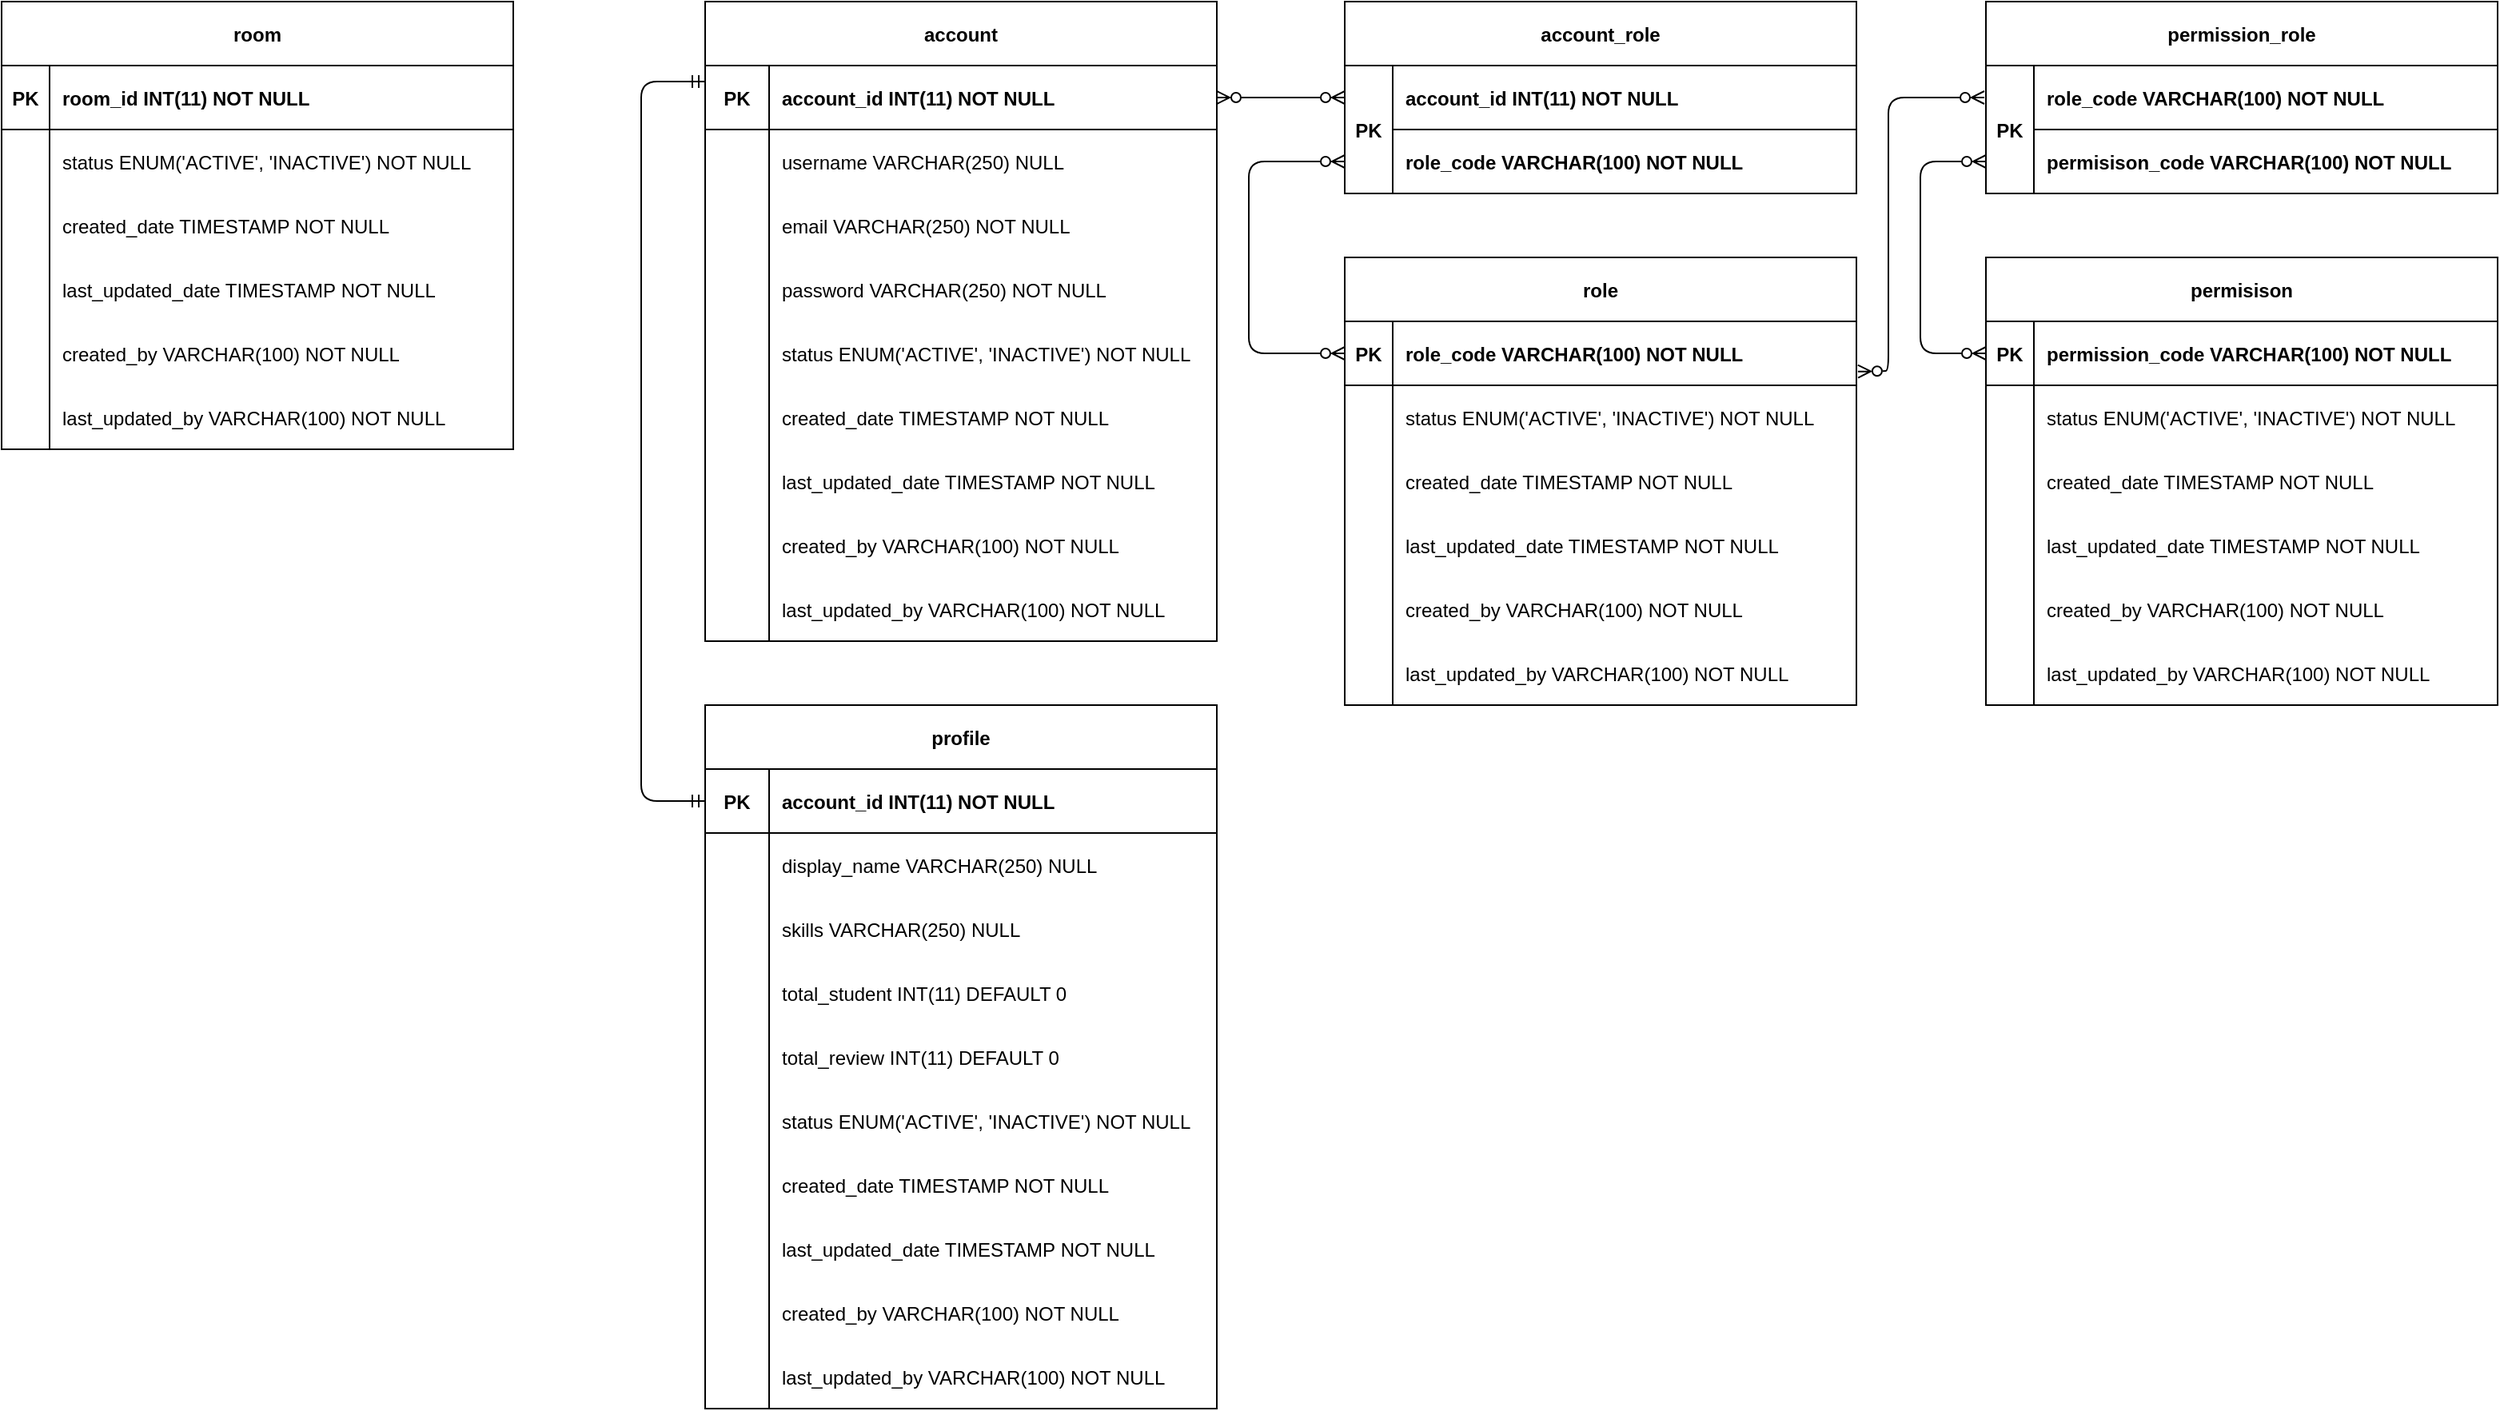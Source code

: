 <mxfile version="24.2.3" type="github">
  <diagram id="R2lEEEUBdFMjLlhIrx00" name="Page-1">
    <mxGraphModel dx="1651" dy="624" grid="1" gridSize="10" guides="1" tooltips="1" connect="1" arrows="1" fold="1" page="1" pageScale="1" pageWidth="827" pageHeight="1169" math="0" shadow="0" extFonts="Permanent Marker^https://fonts.googleapis.com/css?family=Permanent+Marker">
      <root>
        <mxCell id="0" />
        <mxCell id="1" parent="0" />
        <mxCell id="C-vyLk0tnHw3VtMMgP7b-2" value="role" style="shape=table;startSize=40;container=1;collapsible=1;childLayout=tableLayout;fixedRows=1;rowLines=0;fontStyle=1;align=center;resizeLast=1;" parent="1" vertex="1">
          <mxGeometry x="520" y="200" width="320" height="280" as="geometry" />
        </mxCell>
        <mxCell id="C-vyLk0tnHw3VtMMgP7b-3" value="" style="shape=partialRectangle;collapsible=0;dropTarget=0;pointerEvents=0;fillColor=none;points=[[0,0.5],[1,0.5]];portConstraint=eastwest;top=0;left=0;right=0;bottom=1;" parent="C-vyLk0tnHw3VtMMgP7b-2" vertex="1">
          <mxGeometry y="40" width="320" height="40" as="geometry" />
        </mxCell>
        <mxCell id="C-vyLk0tnHw3VtMMgP7b-4" value="PK" style="shape=partialRectangle;overflow=hidden;connectable=0;fillColor=none;top=0;left=0;bottom=0;right=0;fontStyle=1;" parent="C-vyLk0tnHw3VtMMgP7b-3" vertex="1">
          <mxGeometry width="30" height="40" as="geometry">
            <mxRectangle width="30" height="40" as="alternateBounds" />
          </mxGeometry>
        </mxCell>
        <mxCell id="C-vyLk0tnHw3VtMMgP7b-5" value="role_code VARCHAR(100) NOT NULL " style="shape=partialRectangle;overflow=hidden;connectable=0;fillColor=none;top=0;left=0;bottom=0;right=0;align=left;spacingLeft=6;fontStyle=1;" parent="C-vyLk0tnHw3VtMMgP7b-3" vertex="1">
          <mxGeometry x="30" width="290" height="40" as="geometry">
            <mxRectangle width="290" height="40" as="alternateBounds" />
          </mxGeometry>
        </mxCell>
        <mxCell id="omJrnw-WzWxWsnhf1Q-1-217" value="" style="shape=partialRectangle;collapsible=0;dropTarget=0;pointerEvents=0;fillColor=none;points=[[0,0.5],[1,0.5]];portConstraint=eastwest;top=0;left=0;right=0;bottom=0;" vertex="1" parent="C-vyLk0tnHw3VtMMgP7b-2">
          <mxGeometry y="80" width="320" height="40" as="geometry" />
        </mxCell>
        <mxCell id="omJrnw-WzWxWsnhf1Q-1-218" value="" style="shape=partialRectangle;overflow=hidden;connectable=0;fillColor=none;top=0;left=0;bottom=0;right=0;" vertex="1" parent="omJrnw-WzWxWsnhf1Q-1-217">
          <mxGeometry width="30" height="40" as="geometry">
            <mxRectangle width="30" height="40" as="alternateBounds" />
          </mxGeometry>
        </mxCell>
        <mxCell id="omJrnw-WzWxWsnhf1Q-1-219" value="status ENUM(&#39;ACTIVE&#39;, &#39;INACTIVE&#39;) NOT NULL" style="shape=partialRectangle;overflow=hidden;connectable=0;fillColor=none;top=0;left=0;bottom=0;right=0;align=left;spacingLeft=6;" vertex="1" parent="omJrnw-WzWxWsnhf1Q-1-217">
          <mxGeometry x="30" width="290" height="40" as="geometry">
            <mxRectangle width="290" height="40" as="alternateBounds" />
          </mxGeometry>
        </mxCell>
        <mxCell id="eaA5NtDQgevB4pogSYo6-16" value="" style="shape=partialRectangle;collapsible=0;dropTarget=0;pointerEvents=0;fillColor=none;points=[[0,0.5],[1,0.5]];portConstraint=eastwest;top=0;left=0;right=0;bottom=0;" vertex="1" parent="C-vyLk0tnHw3VtMMgP7b-2">
          <mxGeometry y="120" width="320" height="40" as="geometry" />
        </mxCell>
        <mxCell id="eaA5NtDQgevB4pogSYo6-17" value="" style="shape=partialRectangle;overflow=hidden;connectable=0;fillColor=none;top=0;left=0;bottom=0;right=0;" vertex="1" parent="eaA5NtDQgevB4pogSYo6-16">
          <mxGeometry width="30" height="40" as="geometry">
            <mxRectangle width="30" height="40" as="alternateBounds" />
          </mxGeometry>
        </mxCell>
        <mxCell id="eaA5NtDQgevB4pogSYo6-18" value="created_date TIMESTAMP NOT NULL" style="shape=partialRectangle;overflow=hidden;connectable=0;fillColor=none;top=0;left=0;bottom=0;right=0;align=left;spacingLeft=6;" vertex="1" parent="eaA5NtDQgevB4pogSYo6-16">
          <mxGeometry x="30" width="290" height="40" as="geometry">
            <mxRectangle width="290" height="40" as="alternateBounds" />
          </mxGeometry>
        </mxCell>
        <mxCell id="eaA5NtDQgevB4pogSYo6-19" value="" style="shape=partialRectangle;collapsible=0;dropTarget=0;pointerEvents=0;fillColor=none;points=[[0,0.5],[1,0.5]];portConstraint=eastwest;top=0;left=0;right=0;bottom=0;" vertex="1" parent="C-vyLk0tnHw3VtMMgP7b-2">
          <mxGeometry y="160" width="320" height="40" as="geometry" />
        </mxCell>
        <mxCell id="eaA5NtDQgevB4pogSYo6-20" value="" style="shape=partialRectangle;overflow=hidden;connectable=0;fillColor=none;top=0;left=0;bottom=0;right=0;" vertex="1" parent="eaA5NtDQgevB4pogSYo6-19">
          <mxGeometry width="30" height="40" as="geometry">
            <mxRectangle width="30" height="40" as="alternateBounds" />
          </mxGeometry>
        </mxCell>
        <mxCell id="eaA5NtDQgevB4pogSYo6-21" value="last_updated_date TIMESTAMP NOT NULL" style="shape=partialRectangle;overflow=hidden;connectable=0;fillColor=none;top=0;left=0;bottom=0;right=0;align=left;spacingLeft=6;" vertex="1" parent="eaA5NtDQgevB4pogSYo6-19">
          <mxGeometry x="30" width="290" height="40" as="geometry">
            <mxRectangle width="290" height="40" as="alternateBounds" />
          </mxGeometry>
        </mxCell>
        <mxCell id="eaA5NtDQgevB4pogSYo6-22" value="" style="shape=partialRectangle;collapsible=0;dropTarget=0;pointerEvents=0;fillColor=none;points=[[0,0.5],[1,0.5]];portConstraint=eastwest;top=0;left=0;right=0;bottom=0;" vertex="1" parent="C-vyLk0tnHw3VtMMgP7b-2">
          <mxGeometry y="200" width="320" height="40" as="geometry" />
        </mxCell>
        <mxCell id="eaA5NtDQgevB4pogSYo6-23" value="" style="shape=partialRectangle;overflow=hidden;connectable=0;fillColor=none;top=0;left=0;bottom=0;right=0;" vertex="1" parent="eaA5NtDQgevB4pogSYo6-22">
          <mxGeometry width="30" height="40" as="geometry">
            <mxRectangle width="30" height="40" as="alternateBounds" />
          </mxGeometry>
        </mxCell>
        <mxCell id="eaA5NtDQgevB4pogSYo6-24" value="created_by VARCHAR(100) NOT NULL" style="shape=partialRectangle;overflow=hidden;connectable=0;fillColor=none;top=0;left=0;bottom=0;right=0;align=left;spacingLeft=6;" vertex="1" parent="eaA5NtDQgevB4pogSYo6-22">
          <mxGeometry x="30" width="290" height="40" as="geometry">
            <mxRectangle width="290" height="40" as="alternateBounds" />
          </mxGeometry>
        </mxCell>
        <mxCell id="eaA5NtDQgevB4pogSYo6-41" value="" style="shape=partialRectangle;collapsible=0;dropTarget=0;pointerEvents=0;fillColor=none;points=[[0,0.5],[1,0.5]];portConstraint=eastwest;top=0;left=0;right=0;bottom=0;" vertex="1" parent="C-vyLk0tnHw3VtMMgP7b-2">
          <mxGeometry y="240" width="320" height="40" as="geometry" />
        </mxCell>
        <mxCell id="eaA5NtDQgevB4pogSYo6-42" value="" style="shape=partialRectangle;overflow=hidden;connectable=0;fillColor=none;top=0;left=0;bottom=0;right=0;" vertex="1" parent="eaA5NtDQgevB4pogSYo6-41">
          <mxGeometry width="30" height="40" as="geometry">
            <mxRectangle width="30" height="40" as="alternateBounds" />
          </mxGeometry>
        </mxCell>
        <mxCell id="eaA5NtDQgevB4pogSYo6-43" value="last_updated_by VARCHAR(100) NOT NULL" style="shape=partialRectangle;overflow=hidden;connectable=0;fillColor=none;top=0;left=0;bottom=0;right=0;align=left;spacingLeft=6;" vertex="1" parent="eaA5NtDQgevB4pogSYo6-41">
          <mxGeometry x="30" width="290" height="40" as="geometry">
            <mxRectangle width="290" height="40" as="alternateBounds" />
          </mxGeometry>
        </mxCell>
        <mxCell id="C-vyLk0tnHw3VtMMgP7b-13" value="account_role" style="shape=table;startSize=40;container=1;collapsible=1;childLayout=tableLayout;fixedRows=1;rowLines=0;fontStyle=1;align=center;resizeLast=1;strokeWidth=1;" parent="1" vertex="1">
          <mxGeometry x="520" y="40" width="320" height="120" as="geometry" />
        </mxCell>
        <mxCell id="C-vyLk0tnHw3VtMMgP7b-14" value="" style="shape=partialRectangle;collapsible=0;dropTarget=0;pointerEvents=0;fillColor=none;points=[[0,0.5],[1,0.5]];portConstraint=eastwest;top=0;left=0;right=0;bottom=1;" parent="C-vyLk0tnHw3VtMMgP7b-13" vertex="1">
          <mxGeometry y="40" width="320" height="40" as="geometry" />
        </mxCell>
        <mxCell id="C-vyLk0tnHw3VtMMgP7b-15" value="PK" style="shape=partialRectangle;overflow=hidden;connectable=0;fillColor=default;top=1;left=1;bottom=1;right=1;fontStyle=1;rowspan=2;colspan=1;container=1;" parent="C-vyLk0tnHw3VtMMgP7b-14" vertex="1">
          <mxGeometry width="30" height="80" as="geometry">
            <mxRectangle width="30" height="40" as="alternateBounds" />
          </mxGeometry>
        </mxCell>
        <mxCell id="C-vyLk0tnHw3VtMMgP7b-16" value="account_id INT(11) NOT NULL " style="shape=partialRectangle;overflow=hidden;connectable=0;fillColor=none;top=0;left=0;bottom=0;right=0;align=left;spacingLeft=6;fontStyle=1;" parent="C-vyLk0tnHw3VtMMgP7b-14" vertex="1">
          <mxGeometry x="30" width="290" height="40" as="geometry">
            <mxRectangle width="290" height="40" as="alternateBounds" />
          </mxGeometry>
        </mxCell>
        <mxCell id="omJrnw-WzWxWsnhf1Q-1-7" value="" style="shape=partialRectangle;collapsible=0;dropTarget=0;pointerEvents=0;fillColor=none;points=[[0,0.5],[1,0.5]];portConstraint=eastwest;top=0;left=0;right=0;bottom=1;" vertex="1" parent="C-vyLk0tnHw3VtMMgP7b-13">
          <mxGeometry y="80" width="320" height="40" as="geometry" />
        </mxCell>
        <mxCell id="omJrnw-WzWxWsnhf1Q-1-8" value="PK" style="shape=partialRectangle;overflow=hidden;connectable=0;fillColor=none;top=0;left=0;bottom=0;right=0;fontStyle=1;strokeWidth=1;strokeColor=default;" vertex="1" visible="0" parent="omJrnw-WzWxWsnhf1Q-1-7">
          <mxGeometry width="30" height="40" as="geometry">
            <mxRectangle width="30" height="40" as="alternateBounds" />
          </mxGeometry>
        </mxCell>
        <mxCell id="omJrnw-WzWxWsnhf1Q-1-9" value="role_code VARCHAR(100) NOT NULL" style="shape=partialRectangle;overflow=hidden;connectable=0;fillColor=none;top=0;left=0;bottom=0;right=0;align=left;spacingLeft=6;fontStyle=1;" vertex="1" parent="omJrnw-WzWxWsnhf1Q-1-7">
          <mxGeometry x="30" width="290" height="40" as="geometry">
            <mxRectangle width="290" height="40" as="alternateBounds" />
          </mxGeometry>
        </mxCell>
        <mxCell id="C-vyLk0tnHw3VtMMgP7b-23" value="account" style="shape=table;startSize=40;container=1;collapsible=1;childLayout=tableLayout;fixedRows=1;rowLines=0;fontStyle=1;align=center;resizeLast=1;" parent="1" vertex="1">
          <mxGeometry x="120" y="40" width="320" height="400" as="geometry" />
        </mxCell>
        <mxCell id="C-vyLk0tnHw3VtMMgP7b-24" value="" style="shape=partialRectangle;collapsible=0;dropTarget=0;pointerEvents=0;fillColor=none;points=[[0,0.5],[1,0.5]];portConstraint=eastwest;top=0;left=0;right=0;bottom=1;" parent="C-vyLk0tnHw3VtMMgP7b-23" vertex="1">
          <mxGeometry y="40" width="320" height="40" as="geometry" />
        </mxCell>
        <mxCell id="C-vyLk0tnHw3VtMMgP7b-25" value="PK" style="shape=partialRectangle;overflow=hidden;connectable=0;fillColor=none;top=0;left=0;bottom=0;right=0;fontStyle=1;" parent="C-vyLk0tnHw3VtMMgP7b-24" vertex="1">
          <mxGeometry width="40" height="40" as="geometry">
            <mxRectangle width="40" height="40" as="alternateBounds" />
          </mxGeometry>
        </mxCell>
        <mxCell id="C-vyLk0tnHw3VtMMgP7b-26" value="account_id INT(11) NOT NULL " style="shape=partialRectangle;overflow=hidden;connectable=0;fillColor=none;top=0;left=0;bottom=0;right=0;align=left;spacingLeft=6;fontStyle=1;" parent="C-vyLk0tnHw3VtMMgP7b-24" vertex="1">
          <mxGeometry x="40" width="280" height="40" as="geometry">
            <mxRectangle width="280" height="40" as="alternateBounds" />
          </mxGeometry>
        </mxCell>
        <mxCell id="C-vyLk0tnHw3VtMMgP7b-27" value="" style="shape=partialRectangle;collapsible=0;dropTarget=0;pointerEvents=0;fillColor=none;points=[[0,0.5],[1,0.5]];portConstraint=eastwest;top=0;left=0;right=0;bottom=0;" parent="C-vyLk0tnHw3VtMMgP7b-23" vertex="1">
          <mxGeometry y="80" width="320" height="40" as="geometry" />
        </mxCell>
        <mxCell id="C-vyLk0tnHw3VtMMgP7b-28" value="" style="shape=partialRectangle;overflow=hidden;connectable=0;fillColor=none;top=0;left=0;bottom=0;right=0;" parent="C-vyLk0tnHw3VtMMgP7b-27" vertex="1">
          <mxGeometry width="40" height="40" as="geometry">
            <mxRectangle width="40" height="40" as="alternateBounds" />
          </mxGeometry>
        </mxCell>
        <mxCell id="C-vyLk0tnHw3VtMMgP7b-29" value="username VARCHAR(250) NULL" style="shape=partialRectangle;overflow=hidden;connectable=0;fillColor=none;top=0;left=0;bottom=0;right=0;align=left;spacingLeft=6;" parent="C-vyLk0tnHw3VtMMgP7b-27" vertex="1">
          <mxGeometry x="40" width="280" height="40" as="geometry">
            <mxRectangle width="280" height="40" as="alternateBounds" />
          </mxGeometry>
        </mxCell>
        <mxCell id="YJ6gxBUHmD1w-bRFgM9Q-6" value="" style="shape=partialRectangle;collapsible=0;dropTarget=0;pointerEvents=0;fillColor=none;points=[[0,0.5],[1,0.5]];portConstraint=eastwest;top=0;left=0;right=0;bottom=0;" parent="C-vyLk0tnHw3VtMMgP7b-23" vertex="1">
          <mxGeometry y="120" width="320" height="40" as="geometry" />
        </mxCell>
        <mxCell id="YJ6gxBUHmD1w-bRFgM9Q-7" value="" style="shape=partialRectangle;overflow=hidden;connectable=0;fillColor=none;top=0;left=0;bottom=0;right=0;" parent="YJ6gxBUHmD1w-bRFgM9Q-6" vertex="1">
          <mxGeometry width="40" height="40" as="geometry">
            <mxRectangle width="40" height="40" as="alternateBounds" />
          </mxGeometry>
        </mxCell>
        <mxCell id="YJ6gxBUHmD1w-bRFgM9Q-8" value="email VARCHAR(250) NOT NULL" style="shape=partialRectangle;overflow=hidden;connectable=0;fillColor=none;top=0;left=0;bottom=0;right=0;align=left;spacingLeft=6;" parent="YJ6gxBUHmD1w-bRFgM9Q-6" vertex="1">
          <mxGeometry x="40" width="280" height="40" as="geometry">
            <mxRectangle width="280" height="40" as="alternateBounds" />
          </mxGeometry>
        </mxCell>
        <mxCell id="YJ6gxBUHmD1w-bRFgM9Q-22" value="" style="shape=partialRectangle;collapsible=0;dropTarget=0;pointerEvents=0;fillColor=none;points=[[0,0.5],[1,0.5]];portConstraint=eastwest;top=0;left=0;right=0;bottom=0;" parent="C-vyLk0tnHw3VtMMgP7b-23" vertex="1">
          <mxGeometry y="160" width="320" height="40" as="geometry" />
        </mxCell>
        <mxCell id="YJ6gxBUHmD1w-bRFgM9Q-23" value="" style="shape=partialRectangle;overflow=hidden;connectable=0;fillColor=none;top=0;left=0;bottom=0;right=0;" parent="YJ6gxBUHmD1w-bRFgM9Q-22" vertex="1">
          <mxGeometry width="40" height="40" as="geometry">
            <mxRectangle width="40" height="40" as="alternateBounds" />
          </mxGeometry>
        </mxCell>
        <mxCell id="YJ6gxBUHmD1w-bRFgM9Q-24" value="password VARCHAR(250) NOT NULL" style="shape=partialRectangle;overflow=hidden;connectable=0;fillColor=none;top=0;left=0;bottom=0;right=0;align=left;spacingLeft=6;" parent="YJ6gxBUHmD1w-bRFgM9Q-22" vertex="1">
          <mxGeometry x="40" width="280" height="40" as="geometry">
            <mxRectangle width="280" height="40" as="alternateBounds" />
          </mxGeometry>
        </mxCell>
        <mxCell id="omJrnw-WzWxWsnhf1Q-1-180" value="" style="shape=partialRectangle;collapsible=0;dropTarget=0;pointerEvents=0;fillColor=none;points=[[0,0.5],[1,0.5]];portConstraint=eastwest;top=0;left=0;right=0;bottom=0;" vertex="1" parent="C-vyLk0tnHw3VtMMgP7b-23">
          <mxGeometry y="200" width="320" height="40" as="geometry" />
        </mxCell>
        <mxCell id="omJrnw-WzWxWsnhf1Q-1-181" value="" style="shape=partialRectangle;overflow=hidden;connectable=0;fillColor=none;top=0;left=0;bottom=0;right=0;" vertex="1" parent="omJrnw-WzWxWsnhf1Q-1-180">
          <mxGeometry width="40" height="40" as="geometry">
            <mxRectangle width="40" height="40" as="alternateBounds" />
          </mxGeometry>
        </mxCell>
        <mxCell id="omJrnw-WzWxWsnhf1Q-1-182" value="status ENUM(&#39;ACTIVE&#39;, &#39;INACTIVE&#39;) NOT NULL" style="shape=partialRectangle;overflow=hidden;connectable=0;fillColor=none;top=0;left=0;bottom=0;right=0;align=left;spacingLeft=6;" vertex="1" parent="omJrnw-WzWxWsnhf1Q-1-180">
          <mxGeometry x="40" width="280" height="40" as="geometry">
            <mxRectangle width="280" height="40" as="alternateBounds" />
          </mxGeometry>
        </mxCell>
        <mxCell id="omJrnw-WzWxWsnhf1Q-1-157" value="" style="shape=partialRectangle;collapsible=0;dropTarget=0;pointerEvents=0;fillColor=none;points=[[0,0.5],[1,0.5]];portConstraint=eastwest;top=0;left=0;right=0;bottom=0;" vertex="1" parent="C-vyLk0tnHw3VtMMgP7b-23">
          <mxGeometry y="240" width="320" height="40" as="geometry" />
        </mxCell>
        <mxCell id="omJrnw-WzWxWsnhf1Q-1-158" value="" style="shape=partialRectangle;overflow=hidden;connectable=0;fillColor=none;top=0;left=0;bottom=0;right=0;" vertex="1" parent="omJrnw-WzWxWsnhf1Q-1-157">
          <mxGeometry width="40" height="40" as="geometry">
            <mxRectangle width="40" height="40" as="alternateBounds" />
          </mxGeometry>
        </mxCell>
        <mxCell id="omJrnw-WzWxWsnhf1Q-1-159" value="created_date TIMESTAMP NOT NULL" style="shape=partialRectangle;overflow=hidden;connectable=0;fillColor=none;top=0;left=0;bottom=0;right=0;align=left;spacingLeft=6;" vertex="1" parent="omJrnw-WzWxWsnhf1Q-1-157">
          <mxGeometry x="40" width="280" height="40" as="geometry">
            <mxRectangle width="280" height="40" as="alternateBounds" />
          </mxGeometry>
        </mxCell>
        <mxCell id="eaA5NtDQgevB4pogSYo6-44" value="" style="shape=partialRectangle;collapsible=0;dropTarget=0;pointerEvents=0;fillColor=none;points=[[0,0.5],[1,0.5]];portConstraint=eastwest;top=0;left=0;right=0;bottom=0;" vertex="1" parent="C-vyLk0tnHw3VtMMgP7b-23">
          <mxGeometry y="280" width="320" height="40" as="geometry" />
        </mxCell>
        <mxCell id="eaA5NtDQgevB4pogSYo6-45" value="" style="shape=partialRectangle;overflow=hidden;connectable=0;fillColor=none;top=0;left=0;bottom=0;right=0;" vertex="1" parent="eaA5NtDQgevB4pogSYo6-44">
          <mxGeometry width="40" height="40" as="geometry">
            <mxRectangle width="40" height="40" as="alternateBounds" />
          </mxGeometry>
        </mxCell>
        <mxCell id="eaA5NtDQgevB4pogSYo6-46" value="last_updated_date TIMESTAMP NOT NULL" style="shape=partialRectangle;overflow=hidden;connectable=0;fillColor=none;top=0;left=0;bottom=0;right=0;align=left;spacingLeft=6;" vertex="1" parent="eaA5NtDQgevB4pogSYo6-44">
          <mxGeometry x="40" width="280" height="40" as="geometry">
            <mxRectangle width="280" height="40" as="alternateBounds" />
          </mxGeometry>
        </mxCell>
        <mxCell id="omJrnw-WzWxWsnhf1Q-1-1" value="" style="shape=partialRectangle;collapsible=0;dropTarget=0;pointerEvents=0;fillColor=none;points=[[0,0.5],[1,0.5]];portConstraint=eastwest;top=0;left=0;right=0;bottom=0;" vertex="1" parent="C-vyLk0tnHw3VtMMgP7b-23">
          <mxGeometry y="320" width="320" height="40" as="geometry" />
        </mxCell>
        <mxCell id="omJrnw-WzWxWsnhf1Q-1-2" value="" style="shape=partialRectangle;overflow=hidden;connectable=0;fillColor=none;top=0;left=0;bottom=0;right=0;" vertex="1" parent="omJrnw-WzWxWsnhf1Q-1-1">
          <mxGeometry width="40" height="40" as="geometry">
            <mxRectangle width="40" height="40" as="alternateBounds" />
          </mxGeometry>
        </mxCell>
        <mxCell id="omJrnw-WzWxWsnhf1Q-1-3" value="created_by VARCHAR(100) NOT NULL" style="shape=partialRectangle;overflow=hidden;connectable=0;fillColor=none;top=0;left=0;bottom=0;right=0;align=left;spacingLeft=6;" vertex="1" parent="omJrnw-WzWxWsnhf1Q-1-1">
          <mxGeometry x="40" width="280" height="40" as="geometry">
            <mxRectangle width="280" height="40" as="alternateBounds" />
          </mxGeometry>
        </mxCell>
        <mxCell id="omJrnw-WzWxWsnhf1Q-1-4" value="" style="shape=partialRectangle;collapsible=0;dropTarget=0;pointerEvents=0;fillColor=none;points=[[0,0.5],[1,0.5]];portConstraint=eastwest;top=0;left=0;right=0;bottom=0;" vertex="1" parent="C-vyLk0tnHw3VtMMgP7b-23">
          <mxGeometry y="360" width="320" height="40" as="geometry" />
        </mxCell>
        <mxCell id="omJrnw-WzWxWsnhf1Q-1-5" value="" style="shape=partialRectangle;overflow=hidden;connectable=0;fillColor=none;top=0;left=0;bottom=0;right=0;" vertex="1" parent="omJrnw-WzWxWsnhf1Q-1-4">
          <mxGeometry width="40" height="40" as="geometry">
            <mxRectangle width="40" height="40" as="alternateBounds" />
          </mxGeometry>
        </mxCell>
        <mxCell id="omJrnw-WzWxWsnhf1Q-1-6" value="last_updated_by VARCHAR(100) NOT NULL" style="shape=partialRectangle;overflow=hidden;connectable=0;fillColor=none;top=0;left=0;bottom=0;right=0;align=left;spacingLeft=6;" vertex="1" parent="omJrnw-WzWxWsnhf1Q-1-4">
          <mxGeometry x="40" width="280" height="40" as="geometry">
            <mxRectangle width="280" height="40" as="alternateBounds" />
          </mxGeometry>
        </mxCell>
        <mxCell id="omJrnw-WzWxWsnhf1Q-1-20" value="" style="endArrow=ERzeroToMany;startArrow=ERzeroToMany;html=1;rounded=1;strokeWidth=1;edgeStyle=elbowEdgeStyle;curved=0;endFill=0;startFill=0;exitX=0;exitY=0.5;exitDx=0;exitDy=0;entryX=0;entryY=0.5;entryDx=0;entryDy=0;" edge="1" parent="1" source="omJrnw-WzWxWsnhf1Q-1-7" target="C-vyLk0tnHw3VtMMgP7b-3">
          <mxGeometry width="50" height="50" relative="1" as="geometry">
            <mxPoint x="510" y="140" as="sourcePoint" />
            <mxPoint x="520" y="301.75" as="targetPoint" />
            <Array as="points">
              <mxPoint x="460" y="280" />
              <mxPoint x="460" y="280" />
              <mxPoint x="460" y="31.75" />
            </Array>
          </mxGeometry>
        </mxCell>
        <mxCell id="omJrnw-WzWxWsnhf1Q-1-38" value="permisison" style="shape=table;startSize=40;container=1;collapsible=1;childLayout=tableLayout;fixedRows=1;rowLines=0;fontStyle=1;align=center;resizeLast=1;" vertex="1" parent="1">
          <mxGeometry x="921" y="200" width="320" height="280" as="geometry" />
        </mxCell>
        <mxCell id="omJrnw-WzWxWsnhf1Q-1-39" value="" style="shape=partialRectangle;collapsible=0;dropTarget=0;pointerEvents=0;fillColor=none;points=[[0,0.5],[1,0.5]];portConstraint=eastwest;top=0;left=0;right=0;bottom=1;" vertex="1" parent="omJrnw-WzWxWsnhf1Q-1-38">
          <mxGeometry y="40" width="320" height="40" as="geometry" />
        </mxCell>
        <mxCell id="omJrnw-WzWxWsnhf1Q-1-40" value="PK" style="shape=partialRectangle;overflow=hidden;connectable=0;fillColor=none;top=0;left=0;bottom=0;right=0;fontStyle=1;" vertex="1" parent="omJrnw-WzWxWsnhf1Q-1-39">
          <mxGeometry width="30" height="40" as="geometry">
            <mxRectangle width="30" height="40" as="alternateBounds" />
          </mxGeometry>
        </mxCell>
        <mxCell id="omJrnw-WzWxWsnhf1Q-1-41" value="permission_code VARCHAR(100) NOT NULL " style="shape=partialRectangle;overflow=hidden;connectable=0;fillColor=none;top=0;left=0;bottom=0;right=0;align=left;spacingLeft=6;fontStyle=1;" vertex="1" parent="omJrnw-WzWxWsnhf1Q-1-39">
          <mxGeometry x="30" width="290" height="40" as="geometry">
            <mxRectangle width="290" height="40" as="alternateBounds" />
          </mxGeometry>
        </mxCell>
        <mxCell id="omJrnw-WzWxWsnhf1Q-1-220" value="" style="shape=partialRectangle;collapsible=0;dropTarget=0;pointerEvents=0;fillColor=none;points=[[0,0.5],[1,0.5]];portConstraint=eastwest;top=0;left=0;right=0;bottom=0;" vertex="1" parent="omJrnw-WzWxWsnhf1Q-1-38">
          <mxGeometry y="80" width="320" height="40" as="geometry" />
        </mxCell>
        <mxCell id="omJrnw-WzWxWsnhf1Q-1-221" value="" style="shape=partialRectangle;overflow=hidden;connectable=0;fillColor=none;top=0;left=0;bottom=0;right=0;" vertex="1" parent="omJrnw-WzWxWsnhf1Q-1-220">
          <mxGeometry width="30" height="40" as="geometry">
            <mxRectangle width="30" height="40" as="alternateBounds" />
          </mxGeometry>
        </mxCell>
        <mxCell id="omJrnw-WzWxWsnhf1Q-1-222" value="status ENUM(&#39;ACTIVE&#39;, &#39;INACTIVE&#39;) NOT NULL" style="shape=partialRectangle;overflow=hidden;connectable=0;fillColor=none;top=0;left=0;bottom=0;right=0;align=left;spacingLeft=6;" vertex="1" parent="omJrnw-WzWxWsnhf1Q-1-220">
          <mxGeometry x="30" width="290" height="40" as="geometry">
            <mxRectangle width="290" height="40" as="alternateBounds" />
          </mxGeometry>
        </mxCell>
        <mxCell id="omJrnw-WzWxWsnhf1Q-1-45" value="" style="shape=partialRectangle;collapsible=0;dropTarget=0;pointerEvents=0;fillColor=none;points=[[0,0.5],[1,0.5]];portConstraint=eastwest;top=0;left=0;right=0;bottom=0;" vertex="1" parent="omJrnw-WzWxWsnhf1Q-1-38">
          <mxGeometry y="120" width="320" height="40" as="geometry" />
        </mxCell>
        <mxCell id="omJrnw-WzWxWsnhf1Q-1-46" value="" style="shape=partialRectangle;overflow=hidden;connectable=0;fillColor=none;top=0;left=0;bottom=0;right=0;" vertex="1" parent="omJrnw-WzWxWsnhf1Q-1-45">
          <mxGeometry width="30" height="40" as="geometry">
            <mxRectangle width="30" height="40" as="alternateBounds" />
          </mxGeometry>
        </mxCell>
        <mxCell id="omJrnw-WzWxWsnhf1Q-1-47" value="created_date TIMESTAMP NOT NULL" style="shape=partialRectangle;overflow=hidden;connectable=0;fillColor=none;top=0;left=0;bottom=0;right=0;align=left;spacingLeft=6;" vertex="1" parent="omJrnw-WzWxWsnhf1Q-1-45">
          <mxGeometry x="30" width="290" height="40" as="geometry">
            <mxRectangle width="290" height="40" as="alternateBounds" />
          </mxGeometry>
        </mxCell>
        <mxCell id="omJrnw-WzWxWsnhf1Q-1-48" value="" style="shape=partialRectangle;collapsible=0;dropTarget=0;pointerEvents=0;fillColor=none;points=[[0,0.5],[1,0.5]];portConstraint=eastwest;top=0;left=0;right=0;bottom=0;" vertex="1" parent="omJrnw-WzWxWsnhf1Q-1-38">
          <mxGeometry y="160" width="320" height="40" as="geometry" />
        </mxCell>
        <mxCell id="omJrnw-WzWxWsnhf1Q-1-49" value="" style="shape=partialRectangle;overflow=hidden;connectable=0;fillColor=none;top=0;left=0;bottom=0;right=0;" vertex="1" parent="omJrnw-WzWxWsnhf1Q-1-48">
          <mxGeometry width="30" height="40" as="geometry">
            <mxRectangle width="30" height="40" as="alternateBounds" />
          </mxGeometry>
        </mxCell>
        <mxCell id="omJrnw-WzWxWsnhf1Q-1-50" value="last_updated_date TIMESTAMP NOT NULL" style="shape=partialRectangle;overflow=hidden;connectable=0;fillColor=none;top=0;left=0;bottom=0;right=0;align=left;spacingLeft=6;" vertex="1" parent="omJrnw-WzWxWsnhf1Q-1-48">
          <mxGeometry x="30" width="290" height="40" as="geometry">
            <mxRectangle width="290" height="40" as="alternateBounds" />
          </mxGeometry>
        </mxCell>
        <mxCell id="omJrnw-WzWxWsnhf1Q-1-51" value="" style="shape=partialRectangle;collapsible=0;dropTarget=0;pointerEvents=0;fillColor=none;points=[[0,0.5],[1,0.5]];portConstraint=eastwest;top=0;left=0;right=0;bottom=0;" vertex="1" parent="omJrnw-WzWxWsnhf1Q-1-38">
          <mxGeometry y="200" width="320" height="40" as="geometry" />
        </mxCell>
        <mxCell id="omJrnw-WzWxWsnhf1Q-1-52" value="" style="shape=partialRectangle;overflow=hidden;connectable=0;fillColor=none;top=0;left=0;bottom=0;right=0;" vertex="1" parent="omJrnw-WzWxWsnhf1Q-1-51">
          <mxGeometry width="30" height="40" as="geometry">
            <mxRectangle width="30" height="40" as="alternateBounds" />
          </mxGeometry>
        </mxCell>
        <mxCell id="omJrnw-WzWxWsnhf1Q-1-53" value="created_by VARCHAR(100) NOT NULL" style="shape=partialRectangle;overflow=hidden;connectable=0;fillColor=none;top=0;left=0;bottom=0;right=0;align=left;spacingLeft=6;" vertex="1" parent="omJrnw-WzWxWsnhf1Q-1-51">
          <mxGeometry x="30" width="290" height="40" as="geometry">
            <mxRectangle width="290" height="40" as="alternateBounds" />
          </mxGeometry>
        </mxCell>
        <mxCell id="omJrnw-WzWxWsnhf1Q-1-54" value="" style="shape=partialRectangle;collapsible=0;dropTarget=0;pointerEvents=0;fillColor=none;points=[[0,0.5],[1,0.5]];portConstraint=eastwest;top=0;left=0;right=0;bottom=0;" vertex="1" parent="omJrnw-WzWxWsnhf1Q-1-38">
          <mxGeometry y="240" width="320" height="40" as="geometry" />
        </mxCell>
        <mxCell id="omJrnw-WzWxWsnhf1Q-1-55" value="" style="shape=partialRectangle;overflow=hidden;connectable=0;fillColor=none;top=0;left=0;bottom=0;right=0;" vertex="1" parent="omJrnw-WzWxWsnhf1Q-1-54">
          <mxGeometry width="30" height="40" as="geometry">
            <mxRectangle width="30" height="40" as="alternateBounds" />
          </mxGeometry>
        </mxCell>
        <mxCell id="omJrnw-WzWxWsnhf1Q-1-56" value="last_updated_by VARCHAR(100) NOT NULL" style="shape=partialRectangle;overflow=hidden;connectable=0;fillColor=none;top=0;left=0;bottom=0;right=0;align=left;spacingLeft=6;" vertex="1" parent="omJrnw-WzWxWsnhf1Q-1-54">
          <mxGeometry x="30" width="290" height="40" as="geometry">
            <mxRectangle width="290" height="40" as="alternateBounds" />
          </mxGeometry>
        </mxCell>
        <mxCell id="omJrnw-WzWxWsnhf1Q-1-58" value="permission_role" style="shape=table;startSize=40;container=1;collapsible=1;childLayout=tableLayout;fixedRows=1;rowLines=0;fontStyle=1;align=center;resizeLast=1;strokeWidth=1;swimlaneFillColor=default;" vertex="1" parent="1">
          <mxGeometry x="921" y="40" width="320" height="120" as="geometry" />
        </mxCell>
        <mxCell id="omJrnw-WzWxWsnhf1Q-1-59" value="" style="shape=partialRectangle;collapsible=0;dropTarget=0;pointerEvents=0;fillColor=none;points=[[0,0.5],[1,0.5]];portConstraint=eastwest;top=0;left=0;right=0;bottom=1;" vertex="1" parent="omJrnw-WzWxWsnhf1Q-1-58">
          <mxGeometry y="40" width="320" height="40" as="geometry" />
        </mxCell>
        <mxCell id="omJrnw-WzWxWsnhf1Q-1-60" value="PK" style="shape=partialRectangle;overflow=hidden;connectable=0;fillColor=default;top=1;left=1;bottom=1;right=1;fontStyle=1;rowspan=2;colspan=1;container=1;" vertex="1" parent="omJrnw-WzWxWsnhf1Q-1-59">
          <mxGeometry width="30" height="80" as="geometry">
            <mxRectangle width="30" height="40" as="alternateBounds" />
          </mxGeometry>
        </mxCell>
        <mxCell id="omJrnw-WzWxWsnhf1Q-1-61" value="role_code VARCHAR(100) NOT NULL " style="shape=partialRectangle;overflow=hidden;connectable=0;fillColor=none;top=0;left=0;bottom=0;right=0;align=left;spacingLeft=6;fontStyle=1;" vertex="1" parent="omJrnw-WzWxWsnhf1Q-1-59">
          <mxGeometry x="30" width="290" height="40" as="geometry">
            <mxRectangle width="290" height="40" as="alternateBounds" />
          </mxGeometry>
        </mxCell>
        <mxCell id="omJrnw-WzWxWsnhf1Q-1-62" value="" style="shape=partialRectangle;collapsible=0;dropTarget=0;pointerEvents=0;fillColor=none;points=[[0,0.5],[1,0.5]];portConstraint=eastwest;top=0;left=0;right=0;bottom=1;" vertex="1" parent="omJrnw-WzWxWsnhf1Q-1-58">
          <mxGeometry y="80" width="320" height="40" as="geometry" />
        </mxCell>
        <mxCell id="omJrnw-WzWxWsnhf1Q-1-63" value="PK" style="shape=partialRectangle;overflow=hidden;connectable=0;fillColor=none;top=0;left=0;bottom=0;right=0;fontStyle=1;strokeWidth=1;strokeColor=default;" vertex="1" visible="0" parent="omJrnw-WzWxWsnhf1Q-1-62">
          <mxGeometry width="30" height="40" as="geometry">
            <mxRectangle width="30" height="40" as="alternateBounds" />
          </mxGeometry>
        </mxCell>
        <mxCell id="omJrnw-WzWxWsnhf1Q-1-64" value="permisison_code VARCHAR(100) NOT NULL " style="shape=partialRectangle;overflow=hidden;connectable=0;fillColor=none;top=0;left=0;bottom=0;right=0;align=left;spacingLeft=6;fontStyle=1;" vertex="1" parent="omJrnw-WzWxWsnhf1Q-1-62">
          <mxGeometry x="30" width="290" height="40" as="geometry">
            <mxRectangle width="290" height="40" as="alternateBounds" />
          </mxGeometry>
        </mxCell>
        <mxCell id="omJrnw-WzWxWsnhf1Q-1-69" value="" style="endArrow=ERzeroToMany;startArrow=ERzeroToMany;html=1;rounded=1;exitX=1;exitY=0.5;exitDx=0;exitDy=0;entryX=0;entryY=0.5;entryDx=0;entryDy=0;endFill=0;startFill=0;curved=0;" edge="1" parent="1" source="C-vyLk0tnHw3VtMMgP7b-24" target="C-vyLk0tnHw3VtMMgP7b-14">
          <mxGeometry width="50" height="50" relative="1" as="geometry">
            <mxPoint x="470" y="145" as="sourcePoint" />
            <mxPoint x="520" y="95" as="targetPoint" />
            <Array as="points" />
          </mxGeometry>
        </mxCell>
        <mxCell id="omJrnw-WzWxWsnhf1Q-1-70" value="" style="endArrow=ERzeroToMany;startArrow=ERzeroToMany;html=1;rounded=1;endFill=0;startFill=0;exitX=0;exitY=0.5;exitDx=0;exitDy=0;curved=0;" edge="1" parent="1" source="omJrnw-WzWxWsnhf1Q-1-62">
          <mxGeometry width="50" height="50" relative="1" as="geometry">
            <mxPoint x="871" y="310" as="sourcePoint" />
            <mxPoint x="921" y="260" as="targetPoint" />
            <Array as="points">
              <mxPoint x="880" y="140" />
              <mxPoint x="880" y="190" />
              <mxPoint x="880" y="260" />
            </Array>
          </mxGeometry>
        </mxCell>
        <mxCell id="omJrnw-WzWxWsnhf1Q-1-71" value="" style="endArrow=ERzeroToMany;startArrow=ERzeroToMany;html=1;rounded=1;endFill=0;startFill=0;exitX=1.003;exitY=0.784;exitDx=0;exitDy=0;exitPerimeter=0;curved=0;" edge="1" parent="1" source="C-vyLk0tnHw3VtMMgP7b-3">
          <mxGeometry width="50" height="50" relative="1" as="geometry">
            <mxPoint x="871" y="140" as="sourcePoint" />
            <mxPoint x="920" y="100" as="targetPoint" />
            <Array as="points">
              <mxPoint x="860" y="271" />
              <mxPoint x="860" y="100" />
            </Array>
          </mxGeometry>
        </mxCell>
        <mxCell id="omJrnw-WzWxWsnhf1Q-1-72" value="profile" style="shape=table;startSize=40;container=1;collapsible=1;childLayout=tableLayout;fixedRows=1;rowLines=0;fontStyle=1;align=center;resizeLast=1;" vertex="1" parent="1">
          <mxGeometry x="120" y="480" width="320" height="440" as="geometry" />
        </mxCell>
        <mxCell id="omJrnw-WzWxWsnhf1Q-1-73" value="" style="shape=partialRectangle;collapsible=0;dropTarget=0;pointerEvents=0;fillColor=none;points=[[0,0.5],[1,0.5]];portConstraint=eastwest;top=0;left=0;right=0;bottom=1;" vertex="1" parent="omJrnw-WzWxWsnhf1Q-1-72">
          <mxGeometry y="40" width="320" height="40" as="geometry" />
        </mxCell>
        <mxCell id="omJrnw-WzWxWsnhf1Q-1-74" value="PK" style="shape=partialRectangle;overflow=hidden;connectable=0;fillColor=none;top=0;left=0;bottom=0;right=0;fontStyle=1;" vertex="1" parent="omJrnw-WzWxWsnhf1Q-1-73">
          <mxGeometry width="40" height="40" as="geometry">
            <mxRectangle width="40" height="40" as="alternateBounds" />
          </mxGeometry>
        </mxCell>
        <mxCell id="omJrnw-WzWxWsnhf1Q-1-75" value="account_id INT(11) NOT NULL " style="shape=partialRectangle;overflow=hidden;connectable=0;fillColor=none;top=0;left=0;bottom=0;right=0;align=left;spacingLeft=6;fontStyle=1;" vertex="1" parent="omJrnw-WzWxWsnhf1Q-1-73">
          <mxGeometry x="40" width="280" height="40" as="geometry">
            <mxRectangle width="280" height="40" as="alternateBounds" />
          </mxGeometry>
        </mxCell>
        <mxCell id="omJrnw-WzWxWsnhf1Q-1-76" value="" style="shape=partialRectangle;collapsible=0;dropTarget=0;pointerEvents=0;fillColor=none;points=[[0,0.5],[1,0.5]];portConstraint=eastwest;top=0;left=0;right=0;bottom=0;" vertex="1" parent="omJrnw-WzWxWsnhf1Q-1-72">
          <mxGeometry y="80" width="320" height="40" as="geometry" />
        </mxCell>
        <mxCell id="omJrnw-WzWxWsnhf1Q-1-77" value="" style="shape=partialRectangle;overflow=hidden;connectable=0;fillColor=none;top=0;left=0;bottom=0;right=0;" vertex="1" parent="omJrnw-WzWxWsnhf1Q-1-76">
          <mxGeometry width="40" height="40" as="geometry">
            <mxRectangle width="40" height="40" as="alternateBounds" />
          </mxGeometry>
        </mxCell>
        <mxCell id="omJrnw-WzWxWsnhf1Q-1-78" value="display_name VARCHAR(250) NULL" style="shape=partialRectangle;overflow=hidden;connectable=0;fillColor=none;top=0;left=0;bottom=0;right=0;align=left;spacingLeft=6;" vertex="1" parent="omJrnw-WzWxWsnhf1Q-1-76">
          <mxGeometry x="40" width="280" height="40" as="geometry">
            <mxRectangle width="280" height="40" as="alternateBounds" />
          </mxGeometry>
        </mxCell>
        <mxCell id="omJrnw-WzWxWsnhf1Q-1-79" value="" style="shape=partialRectangle;collapsible=0;dropTarget=0;pointerEvents=0;fillColor=none;points=[[0,0.5],[1,0.5]];portConstraint=eastwest;top=0;left=0;right=0;bottom=0;" vertex="1" parent="omJrnw-WzWxWsnhf1Q-1-72">
          <mxGeometry y="120" width="320" height="40" as="geometry" />
        </mxCell>
        <mxCell id="omJrnw-WzWxWsnhf1Q-1-80" value="" style="shape=partialRectangle;overflow=hidden;connectable=0;fillColor=none;top=0;left=0;bottom=0;right=0;" vertex="1" parent="omJrnw-WzWxWsnhf1Q-1-79">
          <mxGeometry width="40" height="40" as="geometry">
            <mxRectangle width="40" height="40" as="alternateBounds" />
          </mxGeometry>
        </mxCell>
        <mxCell id="omJrnw-WzWxWsnhf1Q-1-81" value="skills VARCHAR(250) NULL" style="shape=partialRectangle;overflow=hidden;connectable=0;fillColor=none;top=0;left=0;bottom=0;right=0;align=left;spacingLeft=6;" vertex="1" parent="omJrnw-WzWxWsnhf1Q-1-79">
          <mxGeometry x="40" width="280" height="40" as="geometry">
            <mxRectangle width="280" height="40" as="alternateBounds" />
          </mxGeometry>
        </mxCell>
        <mxCell id="omJrnw-WzWxWsnhf1Q-1-129" value="" style="shape=partialRectangle;collapsible=0;dropTarget=0;pointerEvents=0;fillColor=none;points=[[0,0.5],[1,0.5]];portConstraint=eastwest;top=0;left=0;right=0;bottom=0;flipV=1;flipH=0;" vertex="1" parent="omJrnw-WzWxWsnhf1Q-1-72">
          <mxGeometry y="160" width="320" height="40" as="geometry" />
        </mxCell>
        <mxCell id="omJrnw-WzWxWsnhf1Q-1-130" value="" style="shape=partialRectangle;overflow=hidden;connectable=0;fillColor=none;top=0;left=0;bottom=0;right=0;" vertex="1" parent="omJrnw-WzWxWsnhf1Q-1-129">
          <mxGeometry width="40" height="40" as="geometry">
            <mxRectangle width="40" height="40" as="alternateBounds" />
          </mxGeometry>
        </mxCell>
        <mxCell id="omJrnw-WzWxWsnhf1Q-1-131" value="total_student INT(11) DEFAULT 0" style="shape=partialRectangle;overflow=hidden;connectable=0;fillColor=none;top=0;left=0;bottom=0;right=0;align=left;spacingLeft=6;" vertex="1" parent="omJrnw-WzWxWsnhf1Q-1-129">
          <mxGeometry x="40" width="280" height="40" as="geometry">
            <mxRectangle width="280" height="40" as="alternateBounds" />
          </mxGeometry>
        </mxCell>
        <mxCell id="omJrnw-WzWxWsnhf1Q-1-132" value="" style="shape=partialRectangle;collapsible=0;dropTarget=0;pointerEvents=0;fillColor=none;points=[[0,0.5],[1,0.5]];portConstraint=eastwest;top=0;left=0;right=0;bottom=0;" vertex="1" parent="omJrnw-WzWxWsnhf1Q-1-72">
          <mxGeometry y="200" width="320" height="40" as="geometry" />
        </mxCell>
        <mxCell id="omJrnw-WzWxWsnhf1Q-1-133" value="" style="shape=partialRectangle;overflow=hidden;connectable=0;fillColor=none;top=0;left=0;bottom=0;right=0;" vertex="1" parent="omJrnw-WzWxWsnhf1Q-1-132">
          <mxGeometry width="40" height="40" as="geometry">
            <mxRectangle width="40" height="40" as="alternateBounds" />
          </mxGeometry>
        </mxCell>
        <mxCell id="omJrnw-WzWxWsnhf1Q-1-134" value="total_review INT(11) DEFAULT 0" style="shape=partialRectangle;overflow=hidden;connectable=0;fillColor=none;top=0;left=0;bottom=0;right=0;align=left;spacingLeft=6;" vertex="1" parent="omJrnw-WzWxWsnhf1Q-1-132">
          <mxGeometry x="40" width="280" height="40" as="geometry">
            <mxRectangle width="280" height="40" as="alternateBounds" />
          </mxGeometry>
        </mxCell>
        <mxCell id="omJrnw-WzWxWsnhf1Q-1-214" value="" style="shape=partialRectangle;collapsible=0;dropTarget=0;pointerEvents=0;fillColor=none;points=[[0,0.5],[1,0.5]];portConstraint=eastwest;top=0;left=0;right=0;bottom=0;" vertex="1" parent="omJrnw-WzWxWsnhf1Q-1-72">
          <mxGeometry y="240" width="320" height="40" as="geometry" />
        </mxCell>
        <mxCell id="omJrnw-WzWxWsnhf1Q-1-215" value="" style="shape=partialRectangle;overflow=hidden;connectable=0;fillColor=none;top=0;left=0;bottom=0;right=0;" vertex="1" parent="omJrnw-WzWxWsnhf1Q-1-214">
          <mxGeometry width="40" height="40" as="geometry">
            <mxRectangle width="40" height="40" as="alternateBounds" />
          </mxGeometry>
        </mxCell>
        <mxCell id="omJrnw-WzWxWsnhf1Q-1-216" value="status ENUM(&#39;ACTIVE&#39;, &#39;INACTIVE&#39;) NOT NULL" style="shape=partialRectangle;overflow=hidden;connectable=0;fillColor=none;top=0;left=0;bottom=0;right=0;align=left;spacingLeft=6;" vertex="1" parent="omJrnw-WzWxWsnhf1Q-1-214">
          <mxGeometry x="40" width="280" height="40" as="geometry">
            <mxRectangle width="280" height="40" as="alternateBounds" />
          </mxGeometry>
        </mxCell>
        <mxCell id="omJrnw-WzWxWsnhf1Q-1-161" value="" style="shape=partialRectangle;collapsible=0;dropTarget=0;pointerEvents=0;fillColor=none;points=[[0,0.5],[1,0.5]];portConstraint=eastwest;top=0;left=0;right=0;bottom=0;" vertex="1" parent="omJrnw-WzWxWsnhf1Q-1-72">
          <mxGeometry y="280" width="320" height="40" as="geometry" />
        </mxCell>
        <mxCell id="omJrnw-WzWxWsnhf1Q-1-162" value="" style="shape=partialRectangle;overflow=hidden;connectable=0;fillColor=none;top=0;left=0;bottom=0;right=0;" vertex="1" parent="omJrnw-WzWxWsnhf1Q-1-161">
          <mxGeometry width="40" height="40" as="geometry">
            <mxRectangle width="40" height="40" as="alternateBounds" />
          </mxGeometry>
        </mxCell>
        <mxCell id="omJrnw-WzWxWsnhf1Q-1-163" value="created_date TIMESTAMP NOT NULL" style="shape=partialRectangle;overflow=hidden;connectable=0;fillColor=none;top=0;left=0;bottom=0;right=0;align=left;spacingLeft=6;" vertex="1" parent="omJrnw-WzWxWsnhf1Q-1-161">
          <mxGeometry x="40" width="280" height="40" as="geometry">
            <mxRectangle width="280" height="40" as="alternateBounds" />
          </mxGeometry>
        </mxCell>
        <mxCell id="omJrnw-WzWxWsnhf1Q-1-88" value="" style="shape=partialRectangle;collapsible=0;dropTarget=0;pointerEvents=0;fillColor=none;points=[[0,0.5],[1,0.5]];portConstraint=eastwest;top=0;left=0;right=0;bottom=0;" vertex="1" parent="omJrnw-WzWxWsnhf1Q-1-72">
          <mxGeometry y="320" width="320" height="40" as="geometry" />
        </mxCell>
        <mxCell id="omJrnw-WzWxWsnhf1Q-1-89" value="" style="shape=partialRectangle;overflow=hidden;connectable=0;fillColor=none;top=0;left=0;bottom=0;right=0;" vertex="1" parent="omJrnw-WzWxWsnhf1Q-1-88">
          <mxGeometry width="40" height="40" as="geometry">
            <mxRectangle width="40" height="40" as="alternateBounds" />
          </mxGeometry>
        </mxCell>
        <mxCell id="omJrnw-WzWxWsnhf1Q-1-90" value="last_updated_date TIMESTAMP NOT NULL" style="shape=partialRectangle;overflow=hidden;connectable=0;fillColor=none;top=0;left=0;bottom=0;right=0;align=left;spacingLeft=6;" vertex="1" parent="omJrnw-WzWxWsnhf1Q-1-88">
          <mxGeometry x="40" width="280" height="40" as="geometry">
            <mxRectangle width="280" height="40" as="alternateBounds" />
          </mxGeometry>
        </mxCell>
        <mxCell id="omJrnw-WzWxWsnhf1Q-1-91" value="" style="shape=partialRectangle;collapsible=0;dropTarget=0;pointerEvents=0;fillColor=none;points=[[0,0.5],[1,0.5]];portConstraint=eastwest;top=0;left=0;right=0;bottom=0;" vertex="1" parent="omJrnw-WzWxWsnhf1Q-1-72">
          <mxGeometry y="360" width="320" height="40" as="geometry" />
        </mxCell>
        <mxCell id="omJrnw-WzWxWsnhf1Q-1-92" value="" style="shape=partialRectangle;overflow=hidden;connectable=0;fillColor=none;top=0;left=0;bottom=0;right=0;" vertex="1" parent="omJrnw-WzWxWsnhf1Q-1-91">
          <mxGeometry width="40" height="40" as="geometry">
            <mxRectangle width="40" height="40" as="alternateBounds" />
          </mxGeometry>
        </mxCell>
        <mxCell id="omJrnw-WzWxWsnhf1Q-1-93" value="created_by VARCHAR(100) NOT NULL" style="shape=partialRectangle;overflow=hidden;connectable=0;fillColor=none;top=0;left=0;bottom=0;right=0;align=left;spacingLeft=6;" vertex="1" parent="omJrnw-WzWxWsnhf1Q-1-91">
          <mxGeometry x="40" width="280" height="40" as="geometry">
            <mxRectangle width="280" height="40" as="alternateBounds" />
          </mxGeometry>
        </mxCell>
        <mxCell id="omJrnw-WzWxWsnhf1Q-1-94" value="" style="shape=partialRectangle;collapsible=0;dropTarget=0;pointerEvents=0;fillColor=none;points=[[0,0.5],[1,0.5]];portConstraint=eastwest;top=0;left=0;right=0;bottom=0;" vertex="1" parent="omJrnw-WzWxWsnhf1Q-1-72">
          <mxGeometry y="400" width="320" height="40" as="geometry" />
        </mxCell>
        <mxCell id="omJrnw-WzWxWsnhf1Q-1-95" value="" style="shape=partialRectangle;overflow=hidden;connectable=0;fillColor=none;top=0;left=0;bottom=0;right=0;" vertex="1" parent="omJrnw-WzWxWsnhf1Q-1-94">
          <mxGeometry width="40" height="40" as="geometry">
            <mxRectangle width="40" height="40" as="alternateBounds" />
          </mxGeometry>
        </mxCell>
        <mxCell id="omJrnw-WzWxWsnhf1Q-1-96" value="last_updated_by VARCHAR(100) NOT NULL" style="shape=partialRectangle;overflow=hidden;connectable=0;fillColor=none;top=0;left=0;bottom=0;right=0;align=left;spacingLeft=6;" vertex="1" parent="omJrnw-WzWxWsnhf1Q-1-94">
          <mxGeometry x="40" width="280" height="40" as="geometry">
            <mxRectangle width="280" height="40" as="alternateBounds" />
          </mxGeometry>
        </mxCell>
        <mxCell id="omJrnw-WzWxWsnhf1Q-1-97" value="" style="endArrow=ERmandOne;startArrow=ERmandOne;html=1;rounded=1;endFill=0;exitX=0;exitY=0.5;exitDx=0;exitDy=0;entryX=0;entryY=0.5;entryDx=0;entryDy=0;startFill=0;curved=0;" edge="1" parent="1" target="omJrnw-WzWxWsnhf1Q-1-73">
          <mxGeometry width="50" height="50" relative="1" as="geometry">
            <mxPoint x="120" y="90" as="sourcePoint" />
            <mxPoint x="120" y="525" as="targetPoint" />
            <Array as="points">
              <mxPoint x="80" y="90" />
              <mxPoint x="80" y="320" />
              <mxPoint x="80" y="440" />
              <mxPoint x="80" y="540" />
            </Array>
          </mxGeometry>
        </mxCell>
        <mxCell id="omJrnw-WzWxWsnhf1Q-1-164" value="room" style="shape=table;startSize=40;container=1;collapsible=1;childLayout=tableLayout;fixedRows=1;rowLines=0;fontStyle=1;align=center;resizeLast=1;" vertex="1" parent="1">
          <mxGeometry x="-320" y="40" width="320" height="280" as="geometry" />
        </mxCell>
        <mxCell id="omJrnw-WzWxWsnhf1Q-1-165" value="" style="shape=partialRectangle;collapsible=0;dropTarget=0;pointerEvents=0;fillColor=none;points=[[0,0.5],[1,0.5]];portConstraint=eastwest;top=0;left=0;right=0;bottom=1;" vertex="1" parent="omJrnw-WzWxWsnhf1Q-1-164">
          <mxGeometry y="40" width="320" height="40" as="geometry" />
        </mxCell>
        <mxCell id="omJrnw-WzWxWsnhf1Q-1-166" value="PK" style="shape=partialRectangle;overflow=hidden;connectable=0;fillColor=none;top=0;left=0;bottom=0;right=0;fontStyle=1;" vertex="1" parent="omJrnw-WzWxWsnhf1Q-1-165">
          <mxGeometry width="30" height="40" as="geometry">
            <mxRectangle width="30" height="40" as="alternateBounds" />
          </mxGeometry>
        </mxCell>
        <mxCell id="omJrnw-WzWxWsnhf1Q-1-167" value="room_id INT(11) NOT NULL " style="shape=partialRectangle;overflow=hidden;connectable=0;fillColor=none;top=0;left=0;bottom=0;right=0;align=left;spacingLeft=6;fontStyle=1;" vertex="1" parent="omJrnw-WzWxWsnhf1Q-1-165">
          <mxGeometry x="30" width="290" height="40" as="geometry">
            <mxRectangle width="290" height="40" as="alternateBounds" />
          </mxGeometry>
        </mxCell>
        <mxCell id="omJrnw-WzWxWsnhf1Q-1-211" value="" style="shape=partialRectangle;collapsible=0;dropTarget=0;pointerEvents=0;fillColor=none;points=[[0,0.5],[1,0.5]];portConstraint=eastwest;top=0;left=0;right=0;bottom=0;" vertex="1" parent="omJrnw-WzWxWsnhf1Q-1-164">
          <mxGeometry y="80" width="320" height="40" as="geometry" />
        </mxCell>
        <mxCell id="omJrnw-WzWxWsnhf1Q-1-212" value="" style="shape=partialRectangle;overflow=hidden;connectable=0;fillColor=none;top=0;left=0;bottom=0;right=0;" vertex="1" parent="omJrnw-WzWxWsnhf1Q-1-211">
          <mxGeometry width="30" height="40" as="geometry">
            <mxRectangle width="30" height="40" as="alternateBounds" />
          </mxGeometry>
        </mxCell>
        <mxCell id="omJrnw-WzWxWsnhf1Q-1-213" value="status ENUM(&#39;ACTIVE&#39;, &#39;INACTIVE&#39;) NOT NULL" style="shape=partialRectangle;overflow=hidden;connectable=0;fillColor=none;top=0;left=0;bottom=0;right=0;align=left;spacingLeft=6;" vertex="1" parent="omJrnw-WzWxWsnhf1Q-1-211">
          <mxGeometry x="30" width="290" height="40" as="geometry">
            <mxRectangle width="290" height="40" as="alternateBounds" />
          </mxGeometry>
        </mxCell>
        <mxCell id="omJrnw-WzWxWsnhf1Q-1-168" value="" style="shape=partialRectangle;collapsible=0;dropTarget=0;pointerEvents=0;fillColor=none;points=[[0,0.5],[1,0.5]];portConstraint=eastwest;top=0;left=0;right=0;bottom=0;" vertex="1" parent="omJrnw-WzWxWsnhf1Q-1-164">
          <mxGeometry y="120" width="320" height="40" as="geometry" />
        </mxCell>
        <mxCell id="omJrnw-WzWxWsnhf1Q-1-169" value="" style="shape=partialRectangle;overflow=hidden;connectable=0;fillColor=none;top=0;left=0;bottom=0;right=0;" vertex="1" parent="omJrnw-WzWxWsnhf1Q-1-168">
          <mxGeometry width="30" height="40" as="geometry">
            <mxRectangle width="30" height="40" as="alternateBounds" />
          </mxGeometry>
        </mxCell>
        <mxCell id="omJrnw-WzWxWsnhf1Q-1-170" value="created_date TIMESTAMP NOT NULL" style="shape=partialRectangle;overflow=hidden;connectable=0;fillColor=none;top=0;left=0;bottom=0;right=0;align=left;spacingLeft=6;" vertex="1" parent="omJrnw-WzWxWsnhf1Q-1-168">
          <mxGeometry x="30" width="290" height="40" as="geometry">
            <mxRectangle width="290" height="40" as="alternateBounds" />
          </mxGeometry>
        </mxCell>
        <mxCell id="omJrnw-WzWxWsnhf1Q-1-171" value="" style="shape=partialRectangle;collapsible=0;dropTarget=0;pointerEvents=0;fillColor=none;points=[[0,0.5],[1,0.5]];portConstraint=eastwest;top=0;left=0;right=0;bottom=0;" vertex="1" parent="omJrnw-WzWxWsnhf1Q-1-164">
          <mxGeometry y="160" width="320" height="40" as="geometry" />
        </mxCell>
        <mxCell id="omJrnw-WzWxWsnhf1Q-1-172" value="" style="shape=partialRectangle;overflow=hidden;connectable=0;fillColor=none;top=0;left=0;bottom=0;right=0;" vertex="1" parent="omJrnw-WzWxWsnhf1Q-1-171">
          <mxGeometry width="30" height="40" as="geometry">
            <mxRectangle width="30" height="40" as="alternateBounds" />
          </mxGeometry>
        </mxCell>
        <mxCell id="omJrnw-WzWxWsnhf1Q-1-173" value="last_updated_date TIMESTAMP NOT NULL" style="shape=partialRectangle;overflow=hidden;connectable=0;fillColor=none;top=0;left=0;bottom=0;right=0;align=left;spacingLeft=6;" vertex="1" parent="omJrnw-WzWxWsnhf1Q-1-171">
          <mxGeometry x="30" width="290" height="40" as="geometry">
            <mxRectangle width="290" height="40" as="alternateBounds" />
          </mxGeometry>
        </mxCell>
        <mxCell id="omJrnw-WzWxWsnhf1Q-1-174" value="" style="shape=partialRectangle;collapsible=0;dropTarget=0;pointerEvents=0;fillColor=none;points=[[0,0.5],[1,0.5]];portConstraint=eastwest;top=0;left=0;right=0;bottom=0;" vertex="1" parent="omJrnw-WzWxWsnhf1Q-1-164">
          <mxGeometry y="200" width="320" height="40" as="geometry" />
        </mxCell>
        <mxCell id="omJrnw-WzWxWsnhf1Q-1-175" value="" style="shape=partialRectangle;overflow=hidden;connectable=0;fillColor=none;top=0;left=0;bottom=0;right=0;" vertex="1" parent="omJrnw-WzWxWsnhf1Q-1-174">
          <mxGeometry width="30" height="40" as="geometry">
            <mxRectangle width="30" height="40" as="alternateBounds" />
          </mxGeometry>
        </mxCell>
        <mxCell id="omJrnw-WzWxWsnhf1Q-1-176" value="created_by VARCHAR(100) NOT NULL" style="shape=partialRectangle;overflow=hidden;connectable=0;fillColor=none;top=0;left=0;bottom=0;right=0;align=left;spacingLeft=6;" vertex="1" parent="omJrnw-WzWxWsnhf1Q-1-174">
          <mxGeometry x="30" width="290" height="40" as="geometry">
            <mxRectangle width="290" height="40" as="alternateBounds" />
          </mxGeometry>
        </mxCell>
        <mxCell id="omJrnw-WzWxWsnhf1Q-1-177" value="" style="shape=partialRectangle;collapsible=0;dropTarget=0;pointerEvents=0;fillColor=none;points=[[0,0.5],[1,0.5]];portConstraint=eastwest;top=0;left=0;right=0;bottom=0;" vertex="1" parent="omJrnw-WzWxWsnhf1Q-1-164">
          <mxGeometry y="240" width="320" height="40" as="geometry" />
        </mxCell>
        <mxCell id="omJrnw-WzWxWsnhf1Q-1-178" value="" style="shape=partialRectangle;overflow=hidden;connectable=0;fillColor=none;top=0;left=0;bottom=0;right=0;" vertex="1" parent="omJrnw-WzWxWsnhf1Q-1-177">
          <mxGeometry width="30" height="40" as="geometry">
            <mxRectangle width="30" height="40" as="alternateBounds" />
          </mxGeometry>
        </mxCell>
        <mxCell id="omJrnw-WzWxWsnhf1Q-1-179" value="last_updated_by VARCHAR(100) NOT NULL" style="shape=partialRectangle;overflow=hidden;connectable=0;fillColor=none;top=0;left=0;bottom=0;right=0;align=left;spacingLeft=6;" vertex="1" parent="omJrnw-WzWxWsnhf1Q-1-177">
          <mxGeometry x="30" width="290" height="40" as="geometry">
            <mxRectangle width="290" height="40" as="alternateBounds" />
          </mxGeometry>
        </mxCell>
      </root>
    </mxGraphModel>
  </diagram>
</mxfile>
